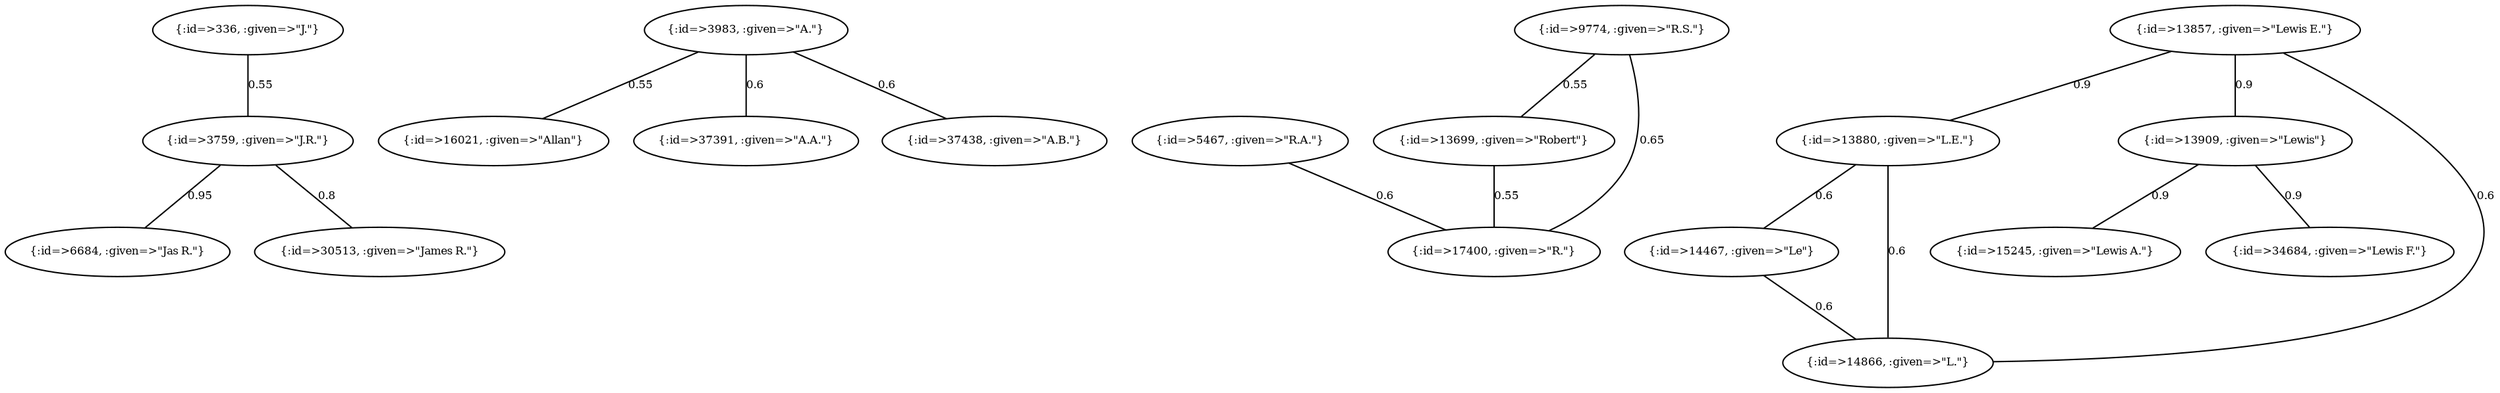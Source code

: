 graph Collector__WeightedGraph {
    "{:id=>336, :given=>\"J.\"}" [
        fontsize = 8,
        label = "{:id=>336, :given=>\"J.\"}"
    ]

    "{:id=>3759, :given=>\"J.R.\"}" [
        fontsize = 8,
        label = "{:id=>3759, :given=>\"J.R.\"}"
    ]

    "{:id=>3983, :given=>\"A.\"}" [
        fontsize = 8,
        label = "{:id=>3983, :given=>\"A.\"}"
    ]

    "{:id=>5467, :given=>\"R.A.\"}" [
        fontsize = 8,
        label = "{:id=>5467, :given=>\"R.A.\"}"
    ]

    "{:id=>6684, :given=>\"Jas R.\"}" [
        fontsize = 8,
        label = "{:id=>6684, :given=>\"Jas R.\"}"
    ]

    "{:id=>9774, :given=>\"R.S.\"}" [
        fontsize = 8,
        label = "{:id=>9774, :given=>\"R.S.\"}"
    ]

    "{:id=>13699, :given=>\"Robert\"}" [
        fontsize = 8,
        label = "{:id=>13699, :given=>\"Robert\"}"
    ]

    "{:id=>13857, :given=>\"Lewis E.\"}" [
        fontsize = 8,
        label = "{:id=>13857, :given=>\"Lewis E.\"}"
    ]

    "{:id=>13880, :given=>\"L.E.\"}" [
        fontsize = 8,
        label = "{:id=>13880, :given=>\"L.E.\"}"
    ]

    "{:id=>13909, :given=>\"Lewis\"}" [
        fontsize = 8,
        label = "{:id=>13909, :given=>\"Lewis\"}"
    ]

    "{:id=>14467, :given=>\"Le\"}" [
        fontsize = 8,
        label = "{:id=>14467, :given=>\"Le\"}"
    ]

    "{:id=>14866, :given=>\"L.\"}" [
        fontsize = 8,
        label = "{:id=>14866, :given=>\"L.\"}"
    ]

    "{:id=>15245, :given=>\"Lewis A.\"}" [
        fontsize = 8,
        label = "{:id=>15245, :given=>\"Lewis A.\"}"
    ]

    "{:id=>16021, :given=>\"Allan\"}" [
        fontsize = 8,
        label = "{:id=>16021, :given=>\"Allan\"}"
    ]

    "{:id=>17400, :given=>\"R.\"}" [
        fontsize = 8,
        label = "{:id=>17400, :given=>\"R.\"}"
    ]

    "{:id=>30513, :given=>\"James R.\"}" [
        fontsize = 8,
        label = "{:id=>30513, :given=>\"James R.\"}"
    ]

    "{:id=>34684, :given=>\"Lewis F.\"}" [
        fontsize = 8,
        label = "{:id=>34684, :given=>\"Lewis F.\"}"
    ]

    "{:id=>37391, :given=>\"A.A.\"}" [
        fontsize = 8,
        label = "{:id=>37391, :given=>\"A.A.\"}"
    ]

    "{:id=>37438, :given=>\"A.B.\"}" [
        fontsize = 8,
        label = "{:id=>37438, :given=>\"A.B.\"}"
    ]

    "{:id=>336, :given=>\"J.\"}" -- "{:id=>3759, :given=>\"J.R.\"}" [
        fontsize = 8,
        label = 0.55
    ]

    "{:id=>3759, :given=>\"J.R.\"}" -- "{:id=>6684, :given=>\"Jas R.\"}" [
        fontsize = 8,
        label = 0.95
    ]

    "{:id=>3759, :given=>\"J.R.\"}" -- "{:id=>30513, :given=>\"James R.\"}" [
        fontsize = 8,
        label = 0.8
    ]

    "{:id=>3983, :given=>\"A.\"}" -- "{:id=>16021, :given=>\"Allan\"}" [
        fontsize = 8,
        label = 0.55
    ]

    "{:id=>3983, :given=>\"A.\"}" -- "{:id=>37391, :given=>\"A.A.\"}" [
        fontsize = 8,
        label = 0.6
    ]

    "{:id=>3983, :given=>\"A.\"}" -- "{:id=>37438, :given=>\"A.B.\"}" [
        fontsize = 8,
        label = 0.6
    ]

    "{:id=>5467, :given=>\"R.A.\"}" -- "{:id=>17400, :given=>\"R.\"}" [
        fontsize = 8,
        label = 0.6
    ]

    "{:id=>9774, :given=>\"R.S.\"}" -- "{:id=>13699, :given=>\"Robert\"}" [
        fontsize = 8,
        label = 0.55
    ]

    "{:id=>9774, :given=>\"R.S.\"}" -- "{:id=>17400, :given=>\"R.\"}" [
        fontsize = 8,
        label = 0.65
    ]

    "{:id=>13699, :given=>\"Robert\"}" -- "{:id=>17400, :given=>\"R.\"}" [
        fontsize = 8,
        label = 0.55
    ]

    "{:id=>13857, :given=>\"Lewis E.\"}" -- "{:id=>13880, :given=>\"L.E.\"}" [
        fontsize = 8,
        label = 0.9
    ]

    "{:id=>13857, :given=>\"Lewis E.\"}" -- "{:id=>13909, :given=>\"Lewis\"}" [
        fontsize = 8,
        label = 0.9
    ]

    "{:id=>13857, :given=>\"Lewis E.\"}" -- "{:id=>14866, :given=>\"L.\"}" [
        fontsize = 8,
        label = 0.6
    ]

    "{:id=>13880, :given=>\"L.E.\"}" -- "{:id=>14467, :given=>\"Le\"}" [
        fontsize = 8,
        label = 0.6
    ]

    "{:id=>13880, :given=>\"L.E.\"}" -- "{:id=>14866, :given=>\"L.\"}" [
        fontsize = 8,
        label = 0.6
    ]

    "{:id=>13909, :given=>\"Lewis\"}" -- "{:id=>15245, :given=>\"Lewis A.\"}" [
        fontsize = 8,
        label = 0.9
    ]

    "{:id=>13909, :given=>\"Lewis\"}" -- "{:id=>34684, :given=>\"Lewis F.\"}" [
        fontsize = 8,
        label = 0.9
    ]

    "{:id=>14467, :given=>\"Le\"}" -- "{:id=>14866, :given=>\"L.\"}" [
        fontsize = 8,
        label = 0.6
    ]
}
